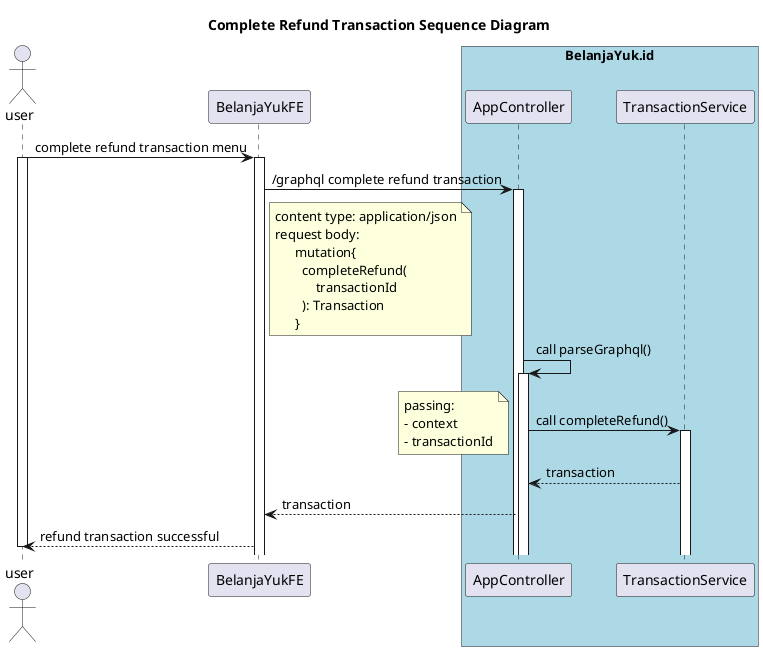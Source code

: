 @startuml
title: Complete Refund Transaction Sequence Diagram
actor user
participant BelanjaYukFE
box "BelanjaYuk.id" #LightBlue
participant AppController
participant TransactionService
end box

user -> BelanjaYukFE ++ : complete refund transaction menu
activate user
BelanjaYukFE -> AppController ++ : /graphql complete refund transaction
    note right of BelanjaYukFE
    content type: application/json
    request body:
          mutation{
            completeRefund(
                transactionId
            ): Transaction
          }
    end note
AppController -> AppController ++ : call parseGraphql()
AppController -> TransactionService ++ : call completeRefund()
    note left
    passing:
    - context
    - transactionId
    end note
TransactionService --> AppController : transaction
AppController --> BelanjaYukFE : transaction
BelanjaYukFE --> user : refund transaction successful
deactivate user
@enduml
